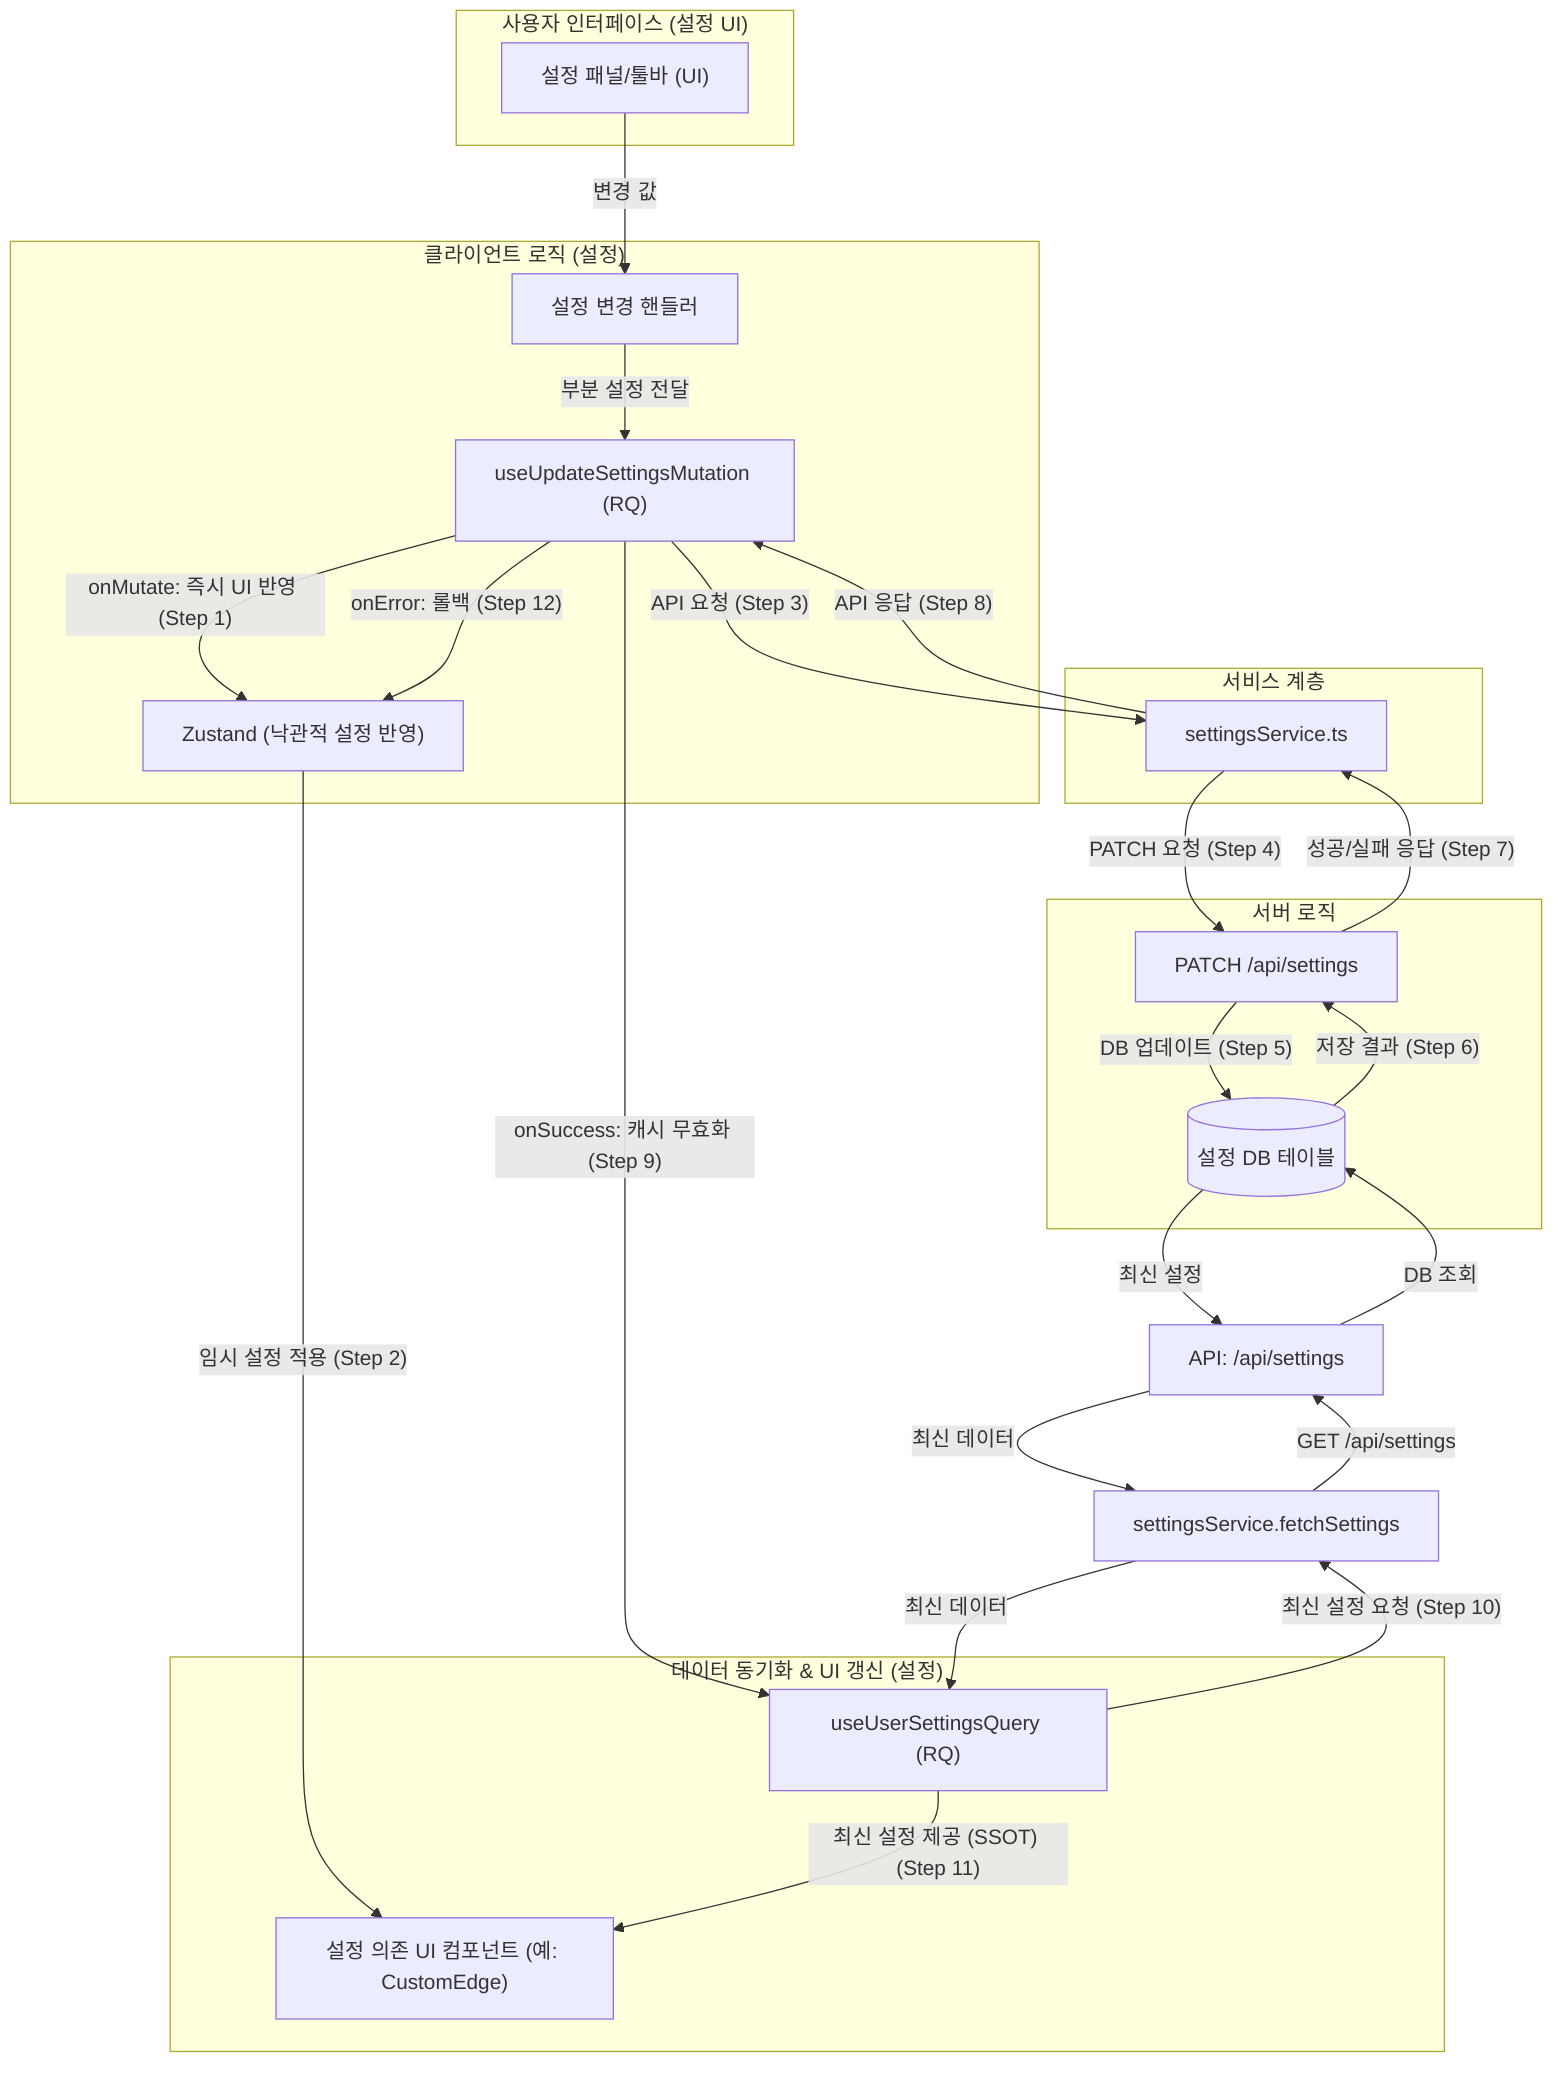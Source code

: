 graph TD
    subgraph UserInteraction["사용자 인터페이스 (설정 UI)"]
        direction LR
        SettingsPanel["설정 패널/툴바 (UI)"]
    end

    subgraph ClientLogic["클라이언트 로직 (설정)"]
        direction LR
        HandleChange["설정 변경 핸들러"]
        TQ_Mutation_UpdateSettings["useUpdateSettingsMutation (RQ)"]
        Store_OptimisticSettings["Zustand (낙관적 설정 반영)"]
    end

    subgraph ServiceLayer["서비스 계층"]
        direction LR
        SettingsService["settingsService.ts"]
    end
    
    subgraph ServerLogic["서버 로직"]
        direction LR
        API_Settings["PATCH /api/settings"]
        DB_Settings[(설정 DB 테이블)]
    end

    subgraph DataSync["데이터 동기화 & UI 갱신 (설정)"]
        direction LR
        TQ_Query_UserSettings["useUserSettingsQuery (RQ)"]
        UI_Components_Relying_On_Settings["설정 의존 UI 컴포넌트 (예: CustomEdge)"]
    end

    %% 설정 변경 요청 흐름
    SettingsPanel -- "변경 값" --> HandleChange
    HandleChange -- "부분 설정 전달" --> TQ_Mutation_UpdateSettings

    %% 낙관적 업데이트
    TQ_Mutation_UpdateSettings -- "onMutate: 즉시 UI 반영 (Step 1)" --> Store_OptimisticSettings
    Store_OptimisticSettings -- "임시 설정 적용 (Step 2)" --> UI_Components_Relying_On_Settings

    %% API 호출 및 서버 처리
    TQ_Mutation_UpdateSettings -- "API 요청 (Step 3)" --> SettingsService
    SettingsService -- "PATCH 요청 (Step 4)" --> API_Settings
    API_Settings -- "DB 업데이트 (Step 5)" --> DB_Settings
    DB_Settings -- "저장 결과 (Step 6)" --> API_Settings
    API_Settings -- "성공/실패 응답 (Step 7)" --> SettingsService
    SettingsService -- "API 응답 (Step 8)" --> TQ_Mutation_UpdateSettings

    %% TanStack Query 캐시 업데이트 및 UI 최종 갱신
    TQ_Mutation_UpdateSettings -- "onSuccess: 캐시 무효화 (Step 9)" --> TQ_Query_UserSettings
    TQ_Query_UserSettings -- "최신 설정 요청 (Step 10)" --> SettingsService_Fetch["settingsService.fetchSettings"]
    SettingsService_Fetch -- "GET /api/settings" --> API_Settings_Fetch["API: /api/settings"]
    API_Settings_Fetch -- "DB 조회" --> DB_Settings
    DB_Settings -- "최신 설정" --> API_Settings_Fetch
    API_Settings_Fetch -- "최신 데이터" --> SettingsService_Fetch
    SettingsService_Fetch -- "최신 데이터" --> TQ_Query_UserSettings
    TQ_Query_UserSettings -- "최신 설정 제공 (SSOT) (Step 11)" --> UI_Components_Relying_On_Settings

    %% 에러 처리
    TQ_Mutation_UpdateSettings -- "onError: 롤백 (Step 12)" --> Store_OptimisticSettings